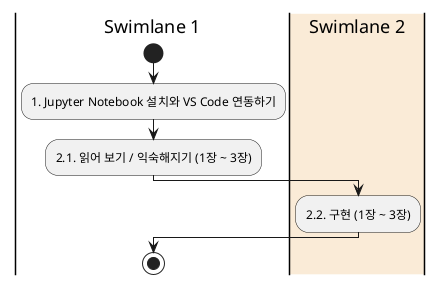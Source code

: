 @startuml study activities
|Swimlane 1|
start
:1. Jupyter Notebook 설치와 VS Code 연동하기;
:2.1. 읽어 보기 / 익숙해지기 (1장 ~ 3장);

|#AntiqueWhite|Swimlane 2|
:2.2. 구현 (1장 ~ 3장);

|Swimlane 1|
stop
@enduml